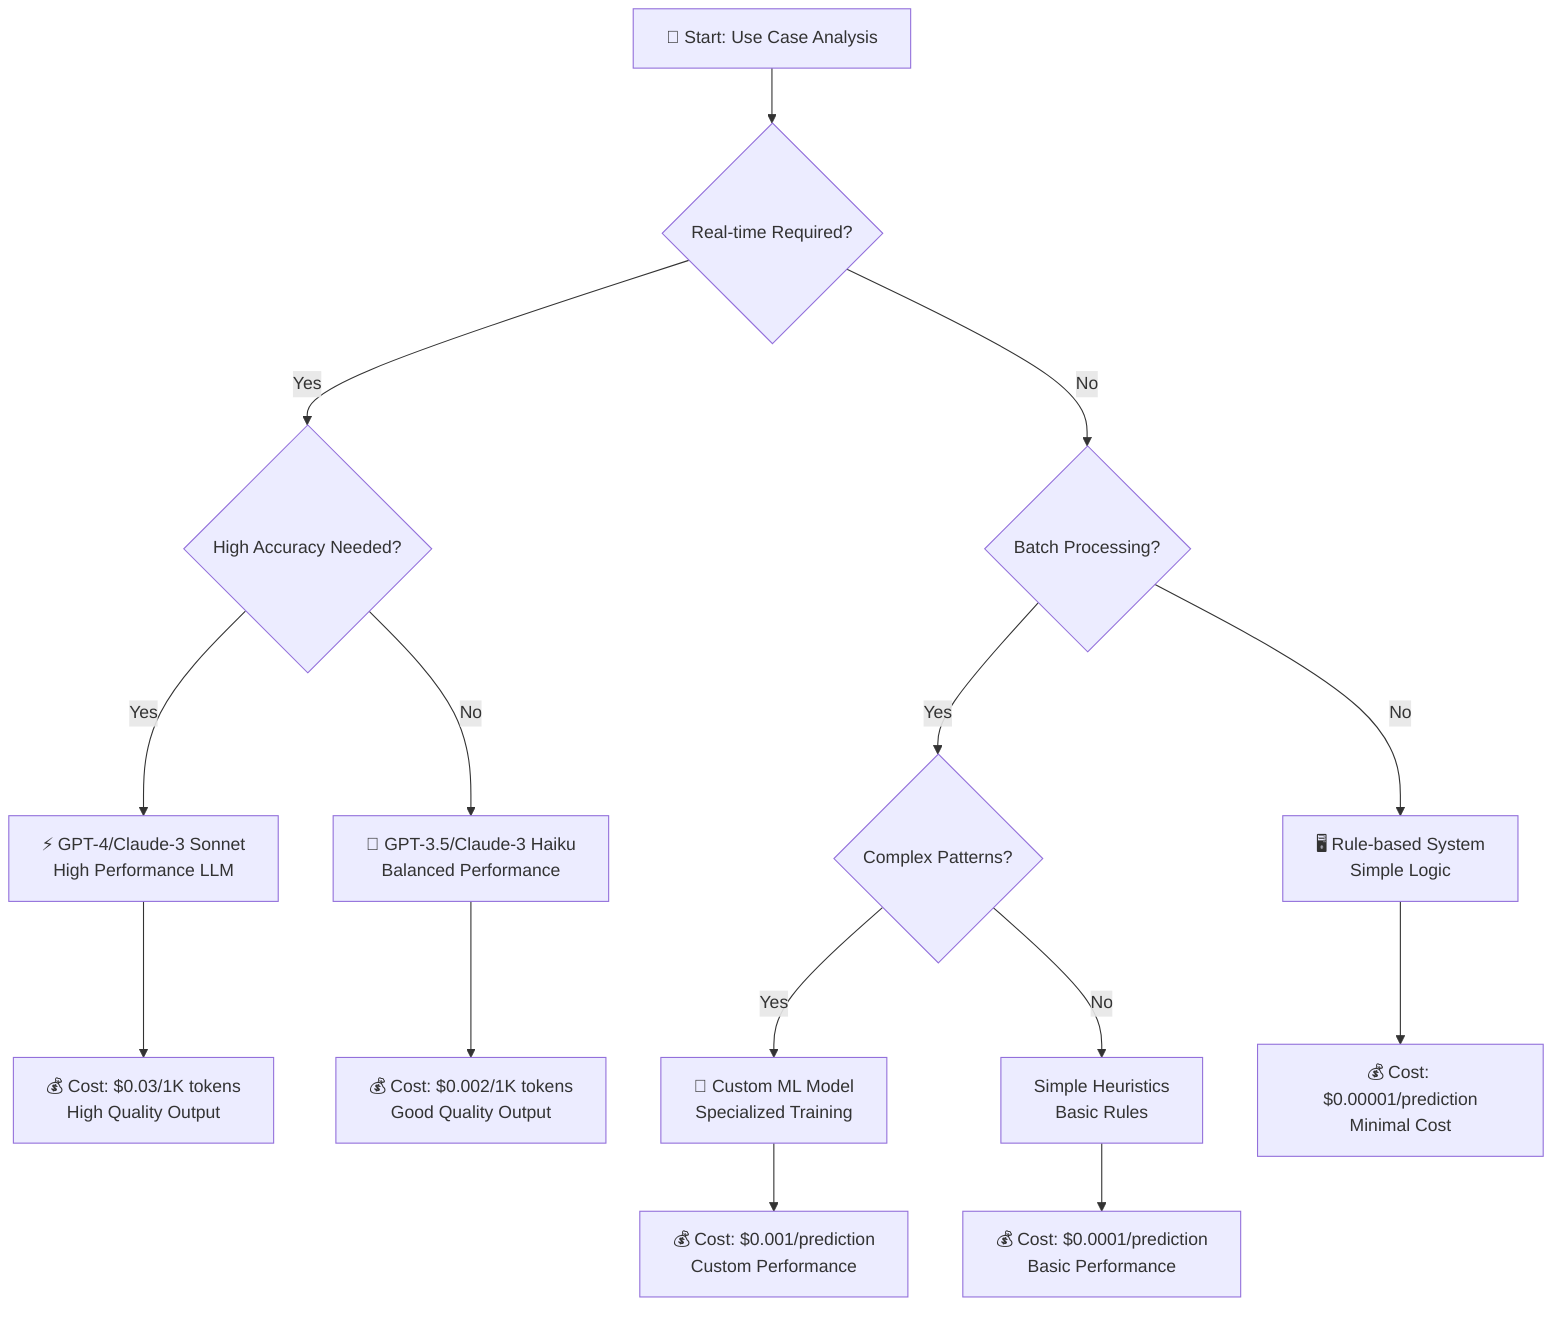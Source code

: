 %% Enhanced ai-roles-workflows-comprehensive_diagram_6.mmd with better fonts and colors
%% Generated by enhance_mermaid_diagrams.py

graph TD
    A["🚀 Start: Use Case Analysis"] --> B{Real-time Required?}
    B -->|Yes| C{High Accuracy Needed?}
    B -->|No| D{Batch Processing?}
    
    C -->|Yes| E["⚡ GPT-4/Claude-3 Sonnet<br/>High Performance LLM"]
    C -->|No| F["🤖 GPT-3.5/Claude-3 Haiku<br/>Balanced Performance"]
    
    D -->|Yes| G{Complex Patterns?}
    D -->|No| H["🖥️ Rule-based System<br/>Simple Logic"]
    
    G -->|Yes| I["🤖 Custom ML Model<br/>Specialized Training"]
    G -->|No| J["Simple Heuristics<br/>Basic Rules"]
    
    E --> K["💰 Cost: $0.03/1K tokens<br/>High Quality Output"]
    F --> L["💰 Cost: $0.002/1K tokens<br/>Good Quality Output"]
    I --> M["💰 Cost: $0.001/prediction<br/>Custom Performance"]
    J --> N["💰 Cost: $0.0001/prediction<br/>Basic Performance"]
    H --> O["💰 Cost: $0.00001/prediction<br/>Minimal Cost"]
    
    %% Enhanced styling with better visual hierarchy
classDef primary fill:#e8f4fd,stroke:#1976d2,stroke-width:3px,color:#0d47a1,font-size:14px,font-weight:bold
classDef secondary fill:#f3e5f5,stroke:#7b1fa2,stroke-width:3px,color:#4a148c,font-size:13px,font-weight:bold
classDef success fill:#e8f5e8,stroke:#388e3c,stroke-width:3px,color:#1b5e20,font-size:13px,font-weight:bold
classDef warning fill:#fff3e0,stroke:#f57c00,stroke-width:3px,color:#e65100,font-size:13px,font-weight:bold
classDef danger fill:#ffebee,stroke:#c62828,stroke-width:3px,color:#b71c1c,font-size:13px,font-weight:bold
classDef info fill:#e0f2f1,stroke:#00695c,stroke-width:3px,color:#004d40,font-size:13px,font-weight:bold
classDef light fill:#fff8e1,stroke:#fbc02d,stroke-width:3px,color:#f57f17,font-size:13px,font-weight:bold
    
    class A start
    class B,C,D decision
    class E,K highCost
    class F,L mediumCost
    class I,M lowCost
    class J,N lowestCost
    class H,O lowestCost